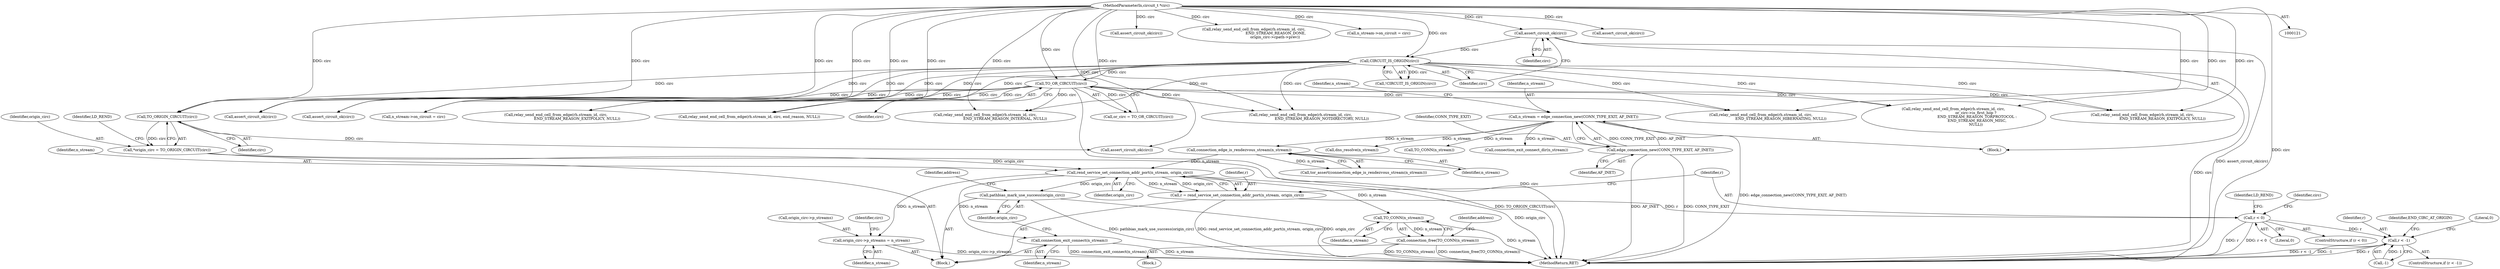 digraph "0_tor_79b59a2dfcb68897ee89d98587d09e55f07e68d7@API" {
"1000506" [label="(Call,rend_service_set_connection_addr_port(n_stream, origin_circ))"];
"1000499" [label="(Call,connection_edge_is_rendezvous_stream(n_stream))"];
"1000410" [label="(Call,n_stream = edge_connection_new(CONN_TYPE_EXIT, AF_INET))"];
"1000412" [label="(Call,edge_connection_new(CONN_TYPE_EXIT, AF_INET))"];
"1000468" [label="(Call,*origin_circ = TO_ORIGIN_CIRCUIT(circ))"];
"1000470" [label="(Call,TO_ORIGIN_CIRCUIT(circ))"];
"1000157" [label="(Call,TO_OR_CIRCUIT(circ))"];
"1000153" [label="(Call,CIRCUIT_IS_ORIGIN(circ))"];
"1000149" [label="(Call,assert_circuit_ok(circ))"];
"1000123" [label="(MethodParameterIn,circuit_t *circ)"];
"1000504" [label="(Call,r = rend_service_set_connection_addr_port(n_stream, origin_circ))"];
"1000510" [label="(Call,r < 0)"];
"1000539" [label="(Call,r < -1)"];
"1000534" [label="(Call,TO_CONN(n_stream))"];
"1000533" [label="(Call,connection_free(TO_CONN(n_stream)))"];
"1000574" [label="(Call,origin_circ->p_streams = n_stream)"];
"1000587" [label="(Call,connection_exit_connect(n_stream))"];
"1000589" [label="(Call,pathbias_mark_use_success(origin_circ))"];
"1000150" [label="(Identifier,circ)"];
"1000498" [label="(Call,tor_assert(connection_edge_is_rendezvous_stream(n_stream)))"];
"1000506" [label="(Call,rend_service_set_connection_addr_port(n_stream, origin_circ))"];
"1000697" [label="(MethodReturn,RET)"];
"1000329" [label="(Call,relay_send_end_cell_from_edge(rh.stream_id, circ,\n                                    END_STREAM_REASON_NOTDIRECTORY, NULL))"];
"1000499" [label="(Call,connection_edge_is_rendezvous_stream(n_stream))"];
"1000692" [label="(Call,assert_circuit_ok(circ))"];
"1000509" [label="(ControlStructure,if (r < 0))"];
"1000533" [label="(Call,connection_free(TO_CONN(n_stream)))"];
"1000153" [label="(Call,CIRCUIT_IS_ORIGIN(circ))"];
"1000226" [label="(Call,relay_send_end_cell_from_edge(rh.stream_id, circ, end_reason, NULL))"];
"1000590" [label="(Identifier,origin_circ)"];
"1000411" [label="(Identifier,n_stream)"];
"1000587" [label="(Call,connection_exit_connect(n_stream))"];
"1000417" [label="(Identifier,n_stream)"];
"1000124" [label="(Block,)"];
"1000663" [label="(Call,connection_exit_connect_dir(n_stream))"];
"1000578" [label="(Identifier,n_stream)"];
"1000540" [label="(Identifier,r)"];
"1000414" [label="(Identifier,AF_INET)"];
"1000466" [label="(Block,)"];
"1000575" [label="(Call,origin_circ->p_streams)"];
"1000154" [label="(Identifier,circ)"];
"1000504" [label="(Call,r = rend_service_set_connection_addr_port(n_stream, origin_circ))"];
"1000574" [label="(Call,origin_circ->p_streams = n_stream)"];
"1000500" [label="(Identifier,n_stream)"];
"1000469" [label="(Identifier,origin_circ)"];
"1000158" [label="(Identifier,circ)"];
"1000507" [label="(Identifier,n_stream)"];
"1000412" [label="(Call,edge_connection_new(CONN_TYPE_EXIT, AF_INET))"];
"1000189" [label="(Call,relay_send_end_cell_from_edge(rh.stream_id, circ,\n                                  END_STREAM_REASON_EXITPOLICY, NULL))"];
"1000398" [label="(Call,relay_send_end_cell_from_edge(rh.stream_id, circ,\n                                    END_STREAM_REASON_EXITPOLICY, NULL))"];
"1000579" [label="(Call,assert_circuit_ok(circ))"];
"1000544" [label="(Identifier,END_CIRC_AT_ORIGIN)"];
"1000508" [label="(Identifier,origin_circ)"];
"1000155" [label="(Call,or_circ = TO_OR_CIRCUIT(circ))"];
"1000522" [label="(Call,relay_send_end_cell_from_edge(rh.stream_id, circ,\n                                     END_STREAM_REASON_DONE,\n                                    origin_circ->cpath->prev))"];
"1000123" [label="(MethodParameterIn,circuit_t *circ)"];
"1000569" [label="(Call,n_stream->on_circuit = circ)"];
"1000512" [label="(Literal,0)"];
"1000535" [label="(Identifier,n_stream)"];
"1000369" [label="(Call,relay_send_end_cell_from_edge(rh.stream_id, circ,\n                                  END_STREAM_REASON_INTERNAL, NULL))"];
"1000534" [label="(Call,TO_CONN(n_stream))"];
"1000501" [label="(Call,assert_circuit_ok(circ))"];
"1000538" [label="(ControlStructure,if (r < -1))"];
"1000548" [label="(Call,assert_circuit_ok(circ))"];
"1000541" [label="(Call,-1)"];
"1000588" [label="(Identifier,n_stream)"];
"1000669" [label="(Call,dns_resolve(n_stream))"];
"1000157" [label="(Call,TO_OR_CIRCUIT(circ))"];
"1000673" [label="(Call,assert_circuit_ok(circ))"];
"1000473" [label="(Identifier,LD_REND)"];
"1000511" [label="(Identifier,r)"];
"1000614" [label="(Call,relay_send_end_cell_from_edge(rh.stream_id, circ,\n                                  END_STREAM_REASON_HIBERNATING, NULL))"];
"1000513" [label="(Block,)"];
"1000592" [label="(Identifier,address)"];
"1000149" [label="(Call,assert_circuit_ok(circ))"];
"1000470" [label="(Call,TO_ORIGIN_CIRCUIT(circ))"];
"1000510" [label="(Call,r < 0)"];
"1000294" [label="(Call,relay_send_end_cell_from_edge(rh.stream_id, circ,\n                                      or_circ->is_first_hop ?\n                                        END_STREAM_REASON_TORPROTOCOL :\n                                        END_STREAM_REASON_MISC,\n                                      NULL))"];
"1000152" [label="(Call,!CIRCUIT_IS_ORIGIN(circ))"];
"1000505" [label="(Identifier,r)"];
"1000515" [label="(Identifier,LD_REND)"];
"1000549" [label="(Identifier,circ)"];
"1000626" [label="(Call,n_stream->on_circuit = circ)"];
"1000468" [label="(Call,*origin_circ = TO_ORIGIN_CIRCUIT(circ))"];
"1000471" [label="(Identifier,circ)"];
"1000547" [label="(Literal,0)"];
"1000413" [label="(Identifier,CONN_TYPE_EXIT)"];
"1000537" [label="(Identifier,address)"];
"1000410" [label="(Call,n_stream = edge_connection_new(CONN_TYPE_EXIT, AF_INET))"];
"1000580" [label="(Identifier,circ)"];
"1000622" [label="(Call,TO_CONN(n_stream))"];
"1000589" [label="(Call,pathbias_mark_use_success(origin_circ))"];
"1000539" [label="(Call,r < -1)"];
"1000506" -> "1000504"  [label="AST: "];
"1000506" -> "1000508"  [label="CFG: "];
"1000507" -> "1000506"  [label="AST: "];
"1000508" -> "1000506"  [label="AST: "];
"1000504" -> "1000506"  [label="CFG: "];
"1000506" -> "1000697"  [label="DDG: origin_circ"];
"1000506" -> "1000504"  [label="DDG: n_stream"];
"1000506" -> "1000504"  [label="DDG: origin_circ"];
"1000499" -> "1000506"  [label="DDG: n_stream"];
"1000468" -> "1000506"  [label="DDG: origin_circ"];
"1000506" -> "1000534"  [label="DDG: n_stream"];
"1000506" -> "1000574"  [label="DDG: n_stream"];
"1000506" -> "1000587"  [label="DDG: n_stream"];
"1000506" -> "1000589"  [label="DDG: origin_circ"];
"1000499" -> "1000498"  [label="AST: "];
"1000499" -> "1000500"  [label="CFG: "];
"1000500" -> "1000499"  [label="AST: "];
"1000498" -> "1000499"  [label="CFG: "];
"1000499" -> "1000498"  [label="DDG: n_stream"];
"1000410" -> "1000499"  [label="DDG: n_stream"];
"1000410" -> "1000124"  [label="AST: "];
"1000410" -> "1000412"  [label="CFG: "];
"1000411" -> "1000410"  [label="AST: "];
"1000412" -> "1000410"  [label="AST: "];
"1000417" -> "1000410"  [label="CFG: "];
"1000410" -> "1000697"  [label="DDG: edge_connection_new(CONN_TYPE_EXIT, AF_INET)"];
"1000412" -> "1000410"  [label="DDG: CONN_TYPE_EXIT"];
"1000412" -> "1000410"  [label="DDG: AF_INET"];
"1000410" -> "1000622"  [label="DDG: n_stream"];
"1000410" -> "1000663"  [label="DDG: n_stream"];
"1000410" -> "1000669"  [label="DDG: n_stream"];
"1000412" -> "1000414"  [label="CFG: "];
"1000413" -> "1000412"  [label="AST: "];
"1000414" -> "1000412"  [label="AST: "];
"1000412" -> "1000697"  [label="DDG: AF_INET"];
"1000412" -> "1000697"  [label="DDG: CONN_TYPE_EXIT"];
"1000468" -> "1000466"  [label="AST: "];
"1000468" -> "1000470"  [label="CFG: "];
"1000469" -> "1000468"  [label="AST: "];
"1000470" -> "1000468"  [label="AST: "];
"1000473" -> "1000468"  [label="CFG: "];
"1000468" -> "1000697"  [label="DDG: TO_ORIGIN_CIRCUIT(circ)"];
"1000470" -> "1000468"  [label="DDG: circ"];
"1000470" -> "1000471"  [label="CFG: "];
"1000471" -> "1000470"  [label="AST: "];
"1000157" -> "1000470"  [label="DDG: circ"];
"1000153" -> "1000470"  [label="DDG: circ"];
"1000123" -> "1000470"  [label="DDG: circ"];
"1000470" -> "1000501"  [label="DDG: circ"];
"1000157" -> "1000155"  [label="AST: "];
"1000157" -> "1000158"  [label="CFG: "];
"1000158" -> "1000157"  [label="AST: "];
"1000155" -> "1000157"  [label="CFG: "];
"1000157" -> "1000697"  [label="DDG: circ"];
"1000157" -> "1000155"  [label="DDG: circ"];
"1000153" -> "1000157"  [label="DDG: circ"];
"1000123" -> "1000157"  [label="DDG: circ"];
"1000157" -> "1000189"  [label="DDG: circ"];
"1000157" -> "1000226"  [label="DDG: circ"];
"1000157" -> "1000294"  [label="DDG: circ"];
"1000157" -> "1000329"  [label="DDG: circ"];
"1000157" -> "1000369"  [label="DDG: circ"];
"1000157" -> "1000398"  [label="DDG: circ"];
"1000157" -> "1000614"  [label="DDG: circ"];
"1000157" -> "1000626"  [label="DDG: circ"];
"1000157" -> "1000673"  [label="DDG: circ"];
"1000157" -> "1000692"  [label="DDG: circ"];
"1000153" -> "1000152"  [label="AST: "];
"1000153" -> "1000154"  [label="CFG: "];
"1000154" -> "1000153"  [label="AST: "];
"1000152" -> "1000153"  [label="CFG: "];
"1000153" -> "1000697"  [label="DDG: circ"];
"1000153" -> "1000152"  [label="DDG: circ"];
"1000149" -> "1000153"  [label="DDG: circ"];
"1000123" -> "1000153"  [label="DDG: circ"];
"1000153" -> "1000189"  [label="DDG: circ"];
"1000153" -> "1000226"  [label="DDG: circ"];
"1000153" -> "1000294"  [label="DDG: circ"];
"1000153" -> "1000329"  [label="DDG: circ"];
"1000153" -> "1000369"  [label="DDG: circ"];
"1000153" -> "1000398"  [label="DDG: circ"];
"1000153" -> "1000614"  [label="DDG: circ"];
"1000153" -> "1000626"  [label="DDG: circ"];
"1000153" -> "1000673"  [label="DDG: circ"];
"1000153" -> "1000692"  [label="DDG: circ"];
"1000149" -> "1000124"  [label="AST: "];
"1000149" -> "1000150"  [label="CFG: "];
"1000150" -> "1000149"  [label="AST: "];
"1000154" -> "1000149"  [label="CFG: "];
"1000149" -> "1000697"  [label="DDG: assert_circuit_ok(circ)"];
"1000123" -> "1000149"  [label="DDG: circ"];
"1000123" -> "1000121"  [label="AST: "];
"1000123" -> "1000697"  [label="DDG: circ"];
"1000123" -> "1000189"  [label="DDG: circ"];
"1000123" -> "1000226"  [label="DDG: circ"];
"1000123" -> "1000294"  [label="DDG: circ"];
"1000123" -> "1000329"  [label="DDG: circ"];
"1000123" -> "1000369"  [label="DDG: circ"];
"1000123" -> "1000398"  [label="DDG: circ"];
"1000123" -> "1000501"  [label="DDG: circ"];
"1000123" -> "1000522"  [label="DDG: circ"];
"1000123" -> "1000548"  [label="DDG: circ"];
"1000123" -> "1000569"  [label="DDG: circ"];
"1000123" -> "1000579"  [label="DDG: circ"];
"1000123" -> "1000614"  [label="DDG: circ"];
"1000123" -> "1000626"  [label="DDG: circ"];
"1000123" -> "1000673"  [label="DDG: circ"];
"1000123" -> "1000692"  [label="DDG: circ"];
"1000504" -> "1000466"  [label="AST: "];
"1000505" -> "1000504"  [label="AST: "];
"1000511" -> "1000504"  [label="CFG: "];
"1000504" -> "1000697"  [label="DDG: rend_service_set_connection_addr_port(n_stream, origin_circ)"];
"1000504" -> "1000510"  [label="DDG: r"];
"1000510" -> "1000509"  [label="AST: "];
"1000510" -> "1000512"  [label="CFG: "];
"1000511" -> "1000510"  [label="AST: "];
"1000512" -> "1000510"  [label="AST: "];
"1000515" -> "1000510"  [label="CFG: "];
"1000549" -> "1000510"  [label="CFG: "];
"1000510" -> "1000697"  [label="DDG: r"];
"1000510" -> "1000697"  [label="DDG: r < 0"];
"1000510" -> "1000539"  [label="DDG: r"];
"1000539" -> "1000538"  [label="AST: "];
"1000539" -> "1000541"  [label="CFG: "];
"1000540" -> "1000539"  [label="AST: "];
"1000541" -> "1000539"  [label="AST: "];
"1000544" -> "1000539"  [label="CFG: "];
"1000547" -> "1000539"  [label="CFG: "];
"1000539" -> "1000697"  [label="DDG: r"];
"1000539" -> "1000697"  [label="DDG: r < -1"];
"1000539" -> "1000697"  [label="DDG: -1"];
"1000541" -> "1000539"  [label="DDG: 1"];
"1000534" -> "1000533"  [label="AST: "];
"1000534" -> "1000535"  [label="CFG: "];
"1000535" -> "1000534"  [label="AST: "];
"1000533" -> "1000534"  [label="CFG: "];
"1000534" -> "1000697"  [label="DDG: n_stream"];
"1000534" -> "1000533"  [label="DDG: n_stream"];
"1000533" -> "1000513"  [label="AST: "];
"1000537" -> "1000533"  [label="CFG: "];
"1000533" -> "1000697"  [label="DDG: connection_free(TO_CONN(n_stream))"];
"1000533" -> "1000697"  [label="DDG: TO_CONN(n_stream)"];
"1000574" -> "1000466"  [label="AST: "];
"1000574" -> "1000578"  [label="CFG: "];
"1000575" -> "1000574"  [label="AST: "];
"1000578" -> "1000574"  [label="AST: "];
"1000580" -> "1000574"  [label="CFG: "];
"1000574" -> "1000697"  [label="DDG: origin_circ->p_streams"];
"1000587" -> "1000466"  [label="AST: "];
"1000587" -> "1000588"  [label="CFG: "];
"1000588" -> "1000587"  [label="AST: "];
"1000590" -> "1000587"  [label="CFG: "];
"1000587" -> "1000697"  [label="DDG: n_stream"];
"1000587" -> "1000697"  [label="DDG: connection_exit_connect(n_stream)"];
"1000589" -> "1000466"  [label="AST: "];
"1000589" -> "1000590"  [label="CFG: "];
"1000590" -> "1000589"  [label="AST: "];
"1000592" -> "1000589"  [label="CFG: "];
"1000589" -> "1000697"  [label="DDG: pathbias_mark_use_success(origin_circ)"];
"1000589" -> "1000697"  [label="DDG: origin_circ"];
}
